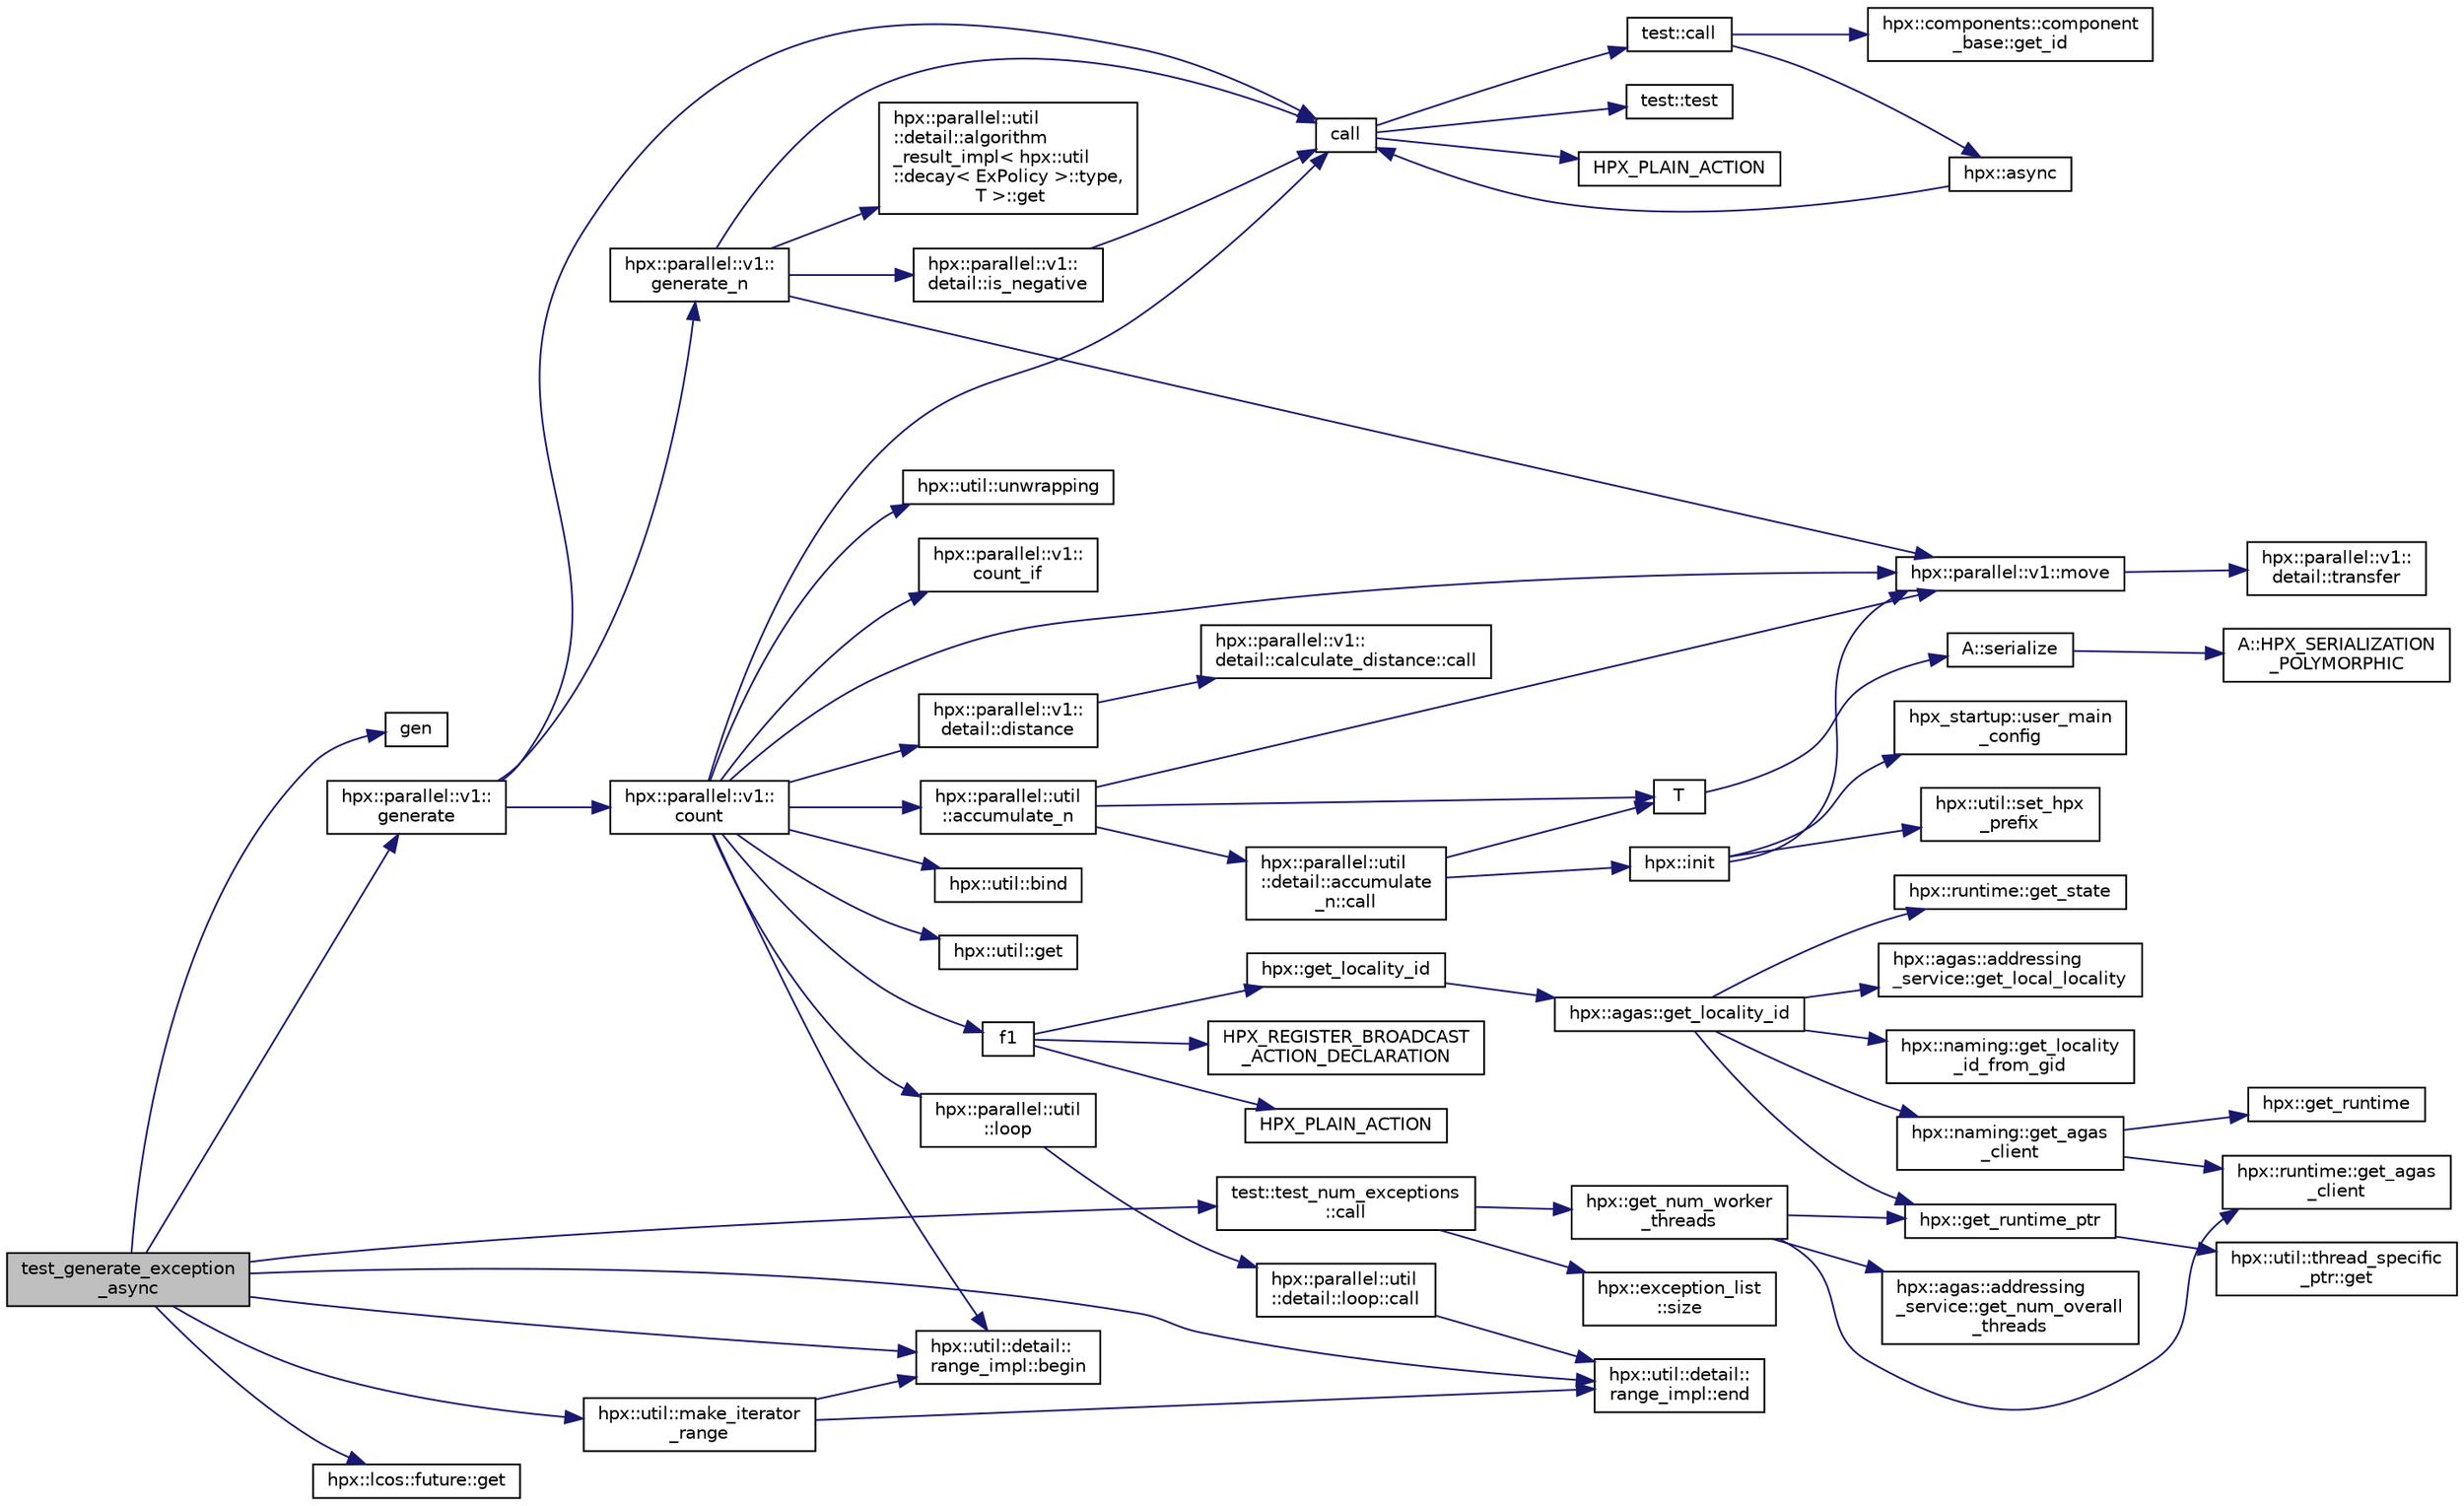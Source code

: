 digraph "test_generate_exception_async"
{
  edge [fontname="Helvetica",fontsize="10",labelfontname="Helvetica",labelfontsize="10"];
  node [fontname="Helvetica",fontsize="10",shape=record];
  rankdir="LR";
  Node432 [label="test_generate_exception\l_async",height=0.2,width=0.4,color="black", fillcolor="grey75", style="filled", fontcolor="black"];
  Node432 -> Node433 [color="midnightblue",fontsize="10",style="solid",fontname="Helvetica"];
  Node433 [label="gen",height=0.2,width=0.4,color="black", fillcolor="white", style="filled",URL="$d1/db5/rnd__future__reduce_8cpp.html#a4621694235e63056ade9557eed1948a4"];
  Node432 -> Node434 [color="midnightblue",fontsize="10",style="solid",fontname="Helvetica"];
  Node434 [label="hpx::parallel::v1::\lgenerate",height=0.2,width=0.4,color="black", fillcolor="white", style="filled",URL="$db/db9/namespacehpx_1_1parallel_1_1v1.html#a1f74f2be2954d6fbd8278df5fedb946a"];
  Node434 -> Node435 [color="midnightblue",fontsize="10",style="solid",fontname="Helvetica"];
  Node435 [label="hpx::parallel::v1::\lgenerate_n",height=0.2,width=0.4,color="black", fillcolor="white", style="filled",URL="$db/db9/namespacehpx_1_1parallel_1_1v1.html#a9fd6a170d9742750007e88805764ec8a"];
  Node435 -> Node436 [color="midnightblue",fontsize="10",style="solid",fontname="Helvetica"];
  Node436 [label="hpx::parallel::v1::\ldetail::is_negative",height=0.2,width=0.4,color="black", fillcolor="white", style="filled",URL="$d2/ddd/namespacehpx_1_1parallel_1_1v1_1_1detail.html#adf2e40fc4b20ad0fd442ee3118a4d527"];
  Node436 -> Node437 [color="midnightblue",fontsize="10",style="solid",fontname="Helvetica"];
  Node437 [label="call",height=0.2,width=0.4,color="black", fillcolor="white", style="filled",URL="$d2/d67/promise__1620_8cpp.html#a58357f0b82bc761e1d0b9091ed563a70"];
  Node437 -> Node438 [color="midnightblue",fontsize="10",style="solid",fontname="Helvetica"];
  Node438 [label="test::test",height=0.2,width=0.4,color="black", fillcolor="white", style="filled",URL="$d8/d89/structtest.html#ab42d5ece712d716b04cb3f686f297a26"];
  Node437 -> Node439 [color="midnightblue",fontsize="10",style="solid",fontname="Helvetica"];
  Node439 [label="HPX_PLAIN_ACTION",height=0.2,width=0.4,color="black", fillcolor="white", style="filled",URL="$d2/d67/promise__1620_8cpp.html#ab96aab827a4b1fcaf66cfe0ba83fef23"];
  Node437 -> Node440 [color="midnightblue",fontsize="10",style="solid",fontname="Helvetica"];
  Node440 [label="test::call",height=0.2,width=0.4,color="black", fillcolor="white", style="filled",URL="$d8/d89/structtest.html#aeb29e7ed6518b9426ccf1344c52620ae"];
  Node440 -> Node441 [color="midnightblue",fontsize="10",style="solid",fontname="Helvetica"];
  Node441 [label="hpx::async",height=0.2,width=0.4,color="black", fillcolor="white", style="filled",URL="$d8/d83/namespacehpx.html#acb7d8e37b73b823956ce144f9a57eaa4"];
  Node441 -> Node437 [color="midnightblue",fontsize="10",style="solid",fontname="Helvetica"];
  Node440 -> Node442 [color="midnightblue",fontsize="10",style="solid",fontname="Helvetica"];
  Node442 [label="hpx::components::component\l_base::get_id",height=0.2,width=0.4,color="black", fillcolor="white", style="filled",URL="$d2/de6/classhpx_1_1components_1_1component__base.html#a4c8fd93514039bdf01c48d66d82b19cd"];
  Node435 -> Node443 [color="midnightblue",fontsize="10",style="solid",fontname="Helvetica"];
  Node443 [label="hpx::parallel::util\l::detail::algorithm\l_result_impl\< hpx::util\l::decay\< ExPolicy \>::type,\l T \>::get",height=0.2,width=0.4,color="black", fillcolor="white", style="filled",URL="$d2/d42/structhpx_1_1parallel_1_1util_1_1detail_1_1algorithm__result__impl.html#ab5b051e8ec74eff5e0e62fd63f5d377e"];
  Node435 -> Node444 [color="midnightblue",fontsize="10",style="solid",fontname="Helvetica"];
  Node444 [label="hpx::parallel::v1::move",height=0.2,width=0.4,color="black", fillcolor="white", style="filled",URL="$db/db9/namespacehpx_1_1parallel_1_1v1.html#aa7c4ede081ce786c9d1eb1adff495cfc"];
  Node444 -> Node445 [color="midnightblue",fontsize="10",style="solid",fontname="Helvetica"];
  Node445 [label="hpx::parallel::v1::\ldetail::transfer",height=0.2,width=0.4,color="black", fillcolor="white", style="filled",URL="$d2/ddd/namespacehpx_1_1parallel_1_1v1_1_1detail.html#ab1b56a05e1885ca7cc7ffa1804dd2f3c"];
  Node435 -> Node437 [color="midnightblue",fontsize="10",style="solid",fontname="Helvetica"];
  Node434 -> Node446 [color="midnightblue",fontsize="10",style="solid",fontname="Helvetica"];
  Node446 [label="hpx::parallel::v1::\lcount",height=0.2,width=0.4,color="black", fillcolor="white", style="filled",URL="$db/db9/namespacehpx_1_1parallel_1_1v1.html#a19d058114a2bd44801aab4176b188e23"];
  Node446 -> Node447 [color="midnightblue",fontsize="10",style="solid",fontname="Helvetica"];
  Node447 [label="hpx::parallel::v1::\lcount_if",height=0.2,width=0.4,color="black", fillcolor="white", style="filled",URL="$db/db9/namespacehpx_1_1parallel_1_1v1.html#ad836ff017ec208c2d6388a9b47b05ce0"];
  Node446 -> Node448 [color="midnightblue",fontsize="10",style="solid",fontname="Helvetica"];
  Node448 [label="f1",height=0.2,width=0.4,color="black", fillcolor="white", style="filled",URL="$d8/d8b/broadcast_8cpp.html#a1751fbd41f2529b84514a9dbd767959a"];
  Node448 -> Node449 [color="midnightblue",fontsize="10",style="solid",fontname="Helvetica"];
  Node449 [label="hpx::get_locality_id",height=0.2,width=0.4,color="black", fillcolor="white", style="filled",URL="$d8/d83/namespacehpx.html#a158d7c54a657bb364c1704033010697b",tooltip="Return the number of the locality this function is being called from. "];
  Node449 -> Node450 [color="midnightblue",fontsize="10",style="solid",fontname="Helvetica"];
  Node450 [label="hpx::agas::get_locality_id",height=0.2,width=0.4,color="black", fillcolor="white", style="filled",URL="$dc/d54/namespacehpx_1_1agas.html#a491cc2ddecdf0f1a9129900caa6a4d3e"];
  Node450 -> Node451 [color="midnightblue",fontsize="10",style="solid",fontname="Helvetica"];
  Node451 [label="hpx::get_runtime_ptr",height=0.2,width=0.4,color="black", fillcolor="white", style="filled",URL="$d8/d83/namespacehpx.html#af29daf2bb3e01b4d6495a1742b6cce64"];
  Node451 -> Node452 [color="midnightblue",fontsize="10",style="solid",fontname="Helvetica"];
  Node452 [label="hpx::util::thread_specific\l_ptr::get",height=0.2,width=0.4,color="black", fillcolor="white", style="filled",URL="$d4/d4c/structhpx_1_1util_1_1thread__specific__ptr.html#a3b27d8520710478aa41d1f74206bdba9"];
  Node450 -> Node453 [color="midnightblue",fontsize="10",style="solid",fontname="Helvetica"];
  Node453 [label="hpx::runtime::get_state",height=0.2,width=0.4,color="black", fillcolor="white", style="filled",URL="$d0/d7b/classhpx_1_1runtime.html#ab405f80e060dac95d624520f38b0524c"];
  Node450 -> Node454 [color="midnightblue",fontsize="10",style="solid",fontname="Helvetica"];
  Node454 [label="hpx::naming::get_agas\l_client",height=0.2,width=0.4,color="black", fillcolor="white", style="filled",URL="$d4/dc9/namespacehpx_1_1naming.html#a0408fffd5d34b620712a801b0ae3b032"];
  Node454 -> Node455 [color="midnightblue",fontsize="10",style="solid",fontname="Helvetica"];
  Node455 [label="hpx::get_runtime",height=0.2,width=0.4,color="black", fillcolor="white", style="filled",URL="$d8/d83/namespacehpx.html#aef902cc6c7dd3b9fbadf34d1e850a070"];
  Node454 -> Node456 [color="midnightblue",fontsize="10",style="solid",fontname="Helvetica"];
  Node456 [label="hpx::runtime::get_agas\l_client",height=0.2,width=0.4,color="black", fillcolor="white", style="filled",URL="$d0/d7b/classhpx_1_1runtime.html#aeb5dddd30d6b9861669af8ad44d1a96a"];
  Node450 -> Node457 [color="midnightblue",fontsize="10",style="solid",fontname="Helvetica"];
  Node457 [label="hpx::agas::addressing\l_service::get_local_locality",height=0.2,width=0.4,color="black", fillcolor="white", style="filled",URL="$db/d58/structhpx_1_1agas_1_1addressing__service.html#ab52c19a37c2a7a006c6c15f90ad0539c"];
  Node450 -> Node458 [color="midnightblue",fontsize="10",style="solid",fontname="Helvetica"];
  Node458 [label="hpx::naming::get_locality\l_id_from_gid",height=0.2,width=0.4,color="black", fillcolor="white", style="filled",URL="$d4/dc9/namespacehpx_1_1naming.html#a7fd43037784560bd04fda9b49e33529f"];
  Node448 -> Node459 [color="midnightblue",fontsize="10",style="solid",fontname="Helvetica"];
  Node459 [label="HPX_PLAIN_ACTION",height=0.2,width=0.4,color="black", fillcolor="white", style="filled",URL="$d8/d8b/broadcast_8cpp.html#a19685a0394ce6a99351f7a679f6eeefc"];
  Node448 -> Node460 [color="midnightblue",fontsize="10",style="solid",fontname="Helvetica"];
  Node460 [label="HPX_REGISTER_BROADCAST\l_ACTION_DECLARATION",height=0.2,width=0.4,color="black", fillcolor="white", style="filled",URL="$d7/d38/addressing__service_8cpp.html#a573d764d9cb34eec46a4bdffcf07875f"];
  Node446 -> Node461 [color="midnightblue",fontsize="10",style="solid",fontname="Helvetica"];
  Node461 [label="hpx::parallel::util\l::loop",height=0.2,width=0.4,color="black", fillcolor="white", style="filled",URL="$df/dc6/namespacehpx_1_1parallel_1_1util.html#a3f434e00f42929aac85debb8c5782213"];
  Node461 -> Node462 [color="midnightblue",fontsize="10",style="solid",fontname="Helvetica"];
  Node462 [label="hpx::parallel::util\l::detail::loop::call",height=0.2,width=0.4,color="black", fillcolor="white", style="filled",URL="$da/d06/structhpx_1_1parallel_1_1util_1_1detail_1_1loop.html#a5c5e8dbda782f09cdb7bc2509e3bf09e"];
  Node462 -> Node463 [color="midnightblue",fontsize="10",style="solid",fontname="Helvetica"];
  Node463 [label="hpx::util::detail::\lrange_impl::end",height=0.2,width=0.4,color="black", fillcolor="white", style="filled",URL="$d4/d4a/namespacehpx_1_1util_1_1detail_1_1range__impl.html#afb2ea48b0902f52ee4d8b764807b4316"];
  Node446 -> Node464 [color="midnightblue",fontsize="10",style="solid",fontname="Helvetica"];
  Node464 [label="hpx::util::bind",height=0.2,width=0.4,color="black", fillcolor="white", style="filled",URL="$df/dad/namespacehpx_1_1util.html#ad844caedf82a0173d6909d910c3e48c6"];
  Node446 -> Node444 [color="midnightblue",fontsize="10",style="solid",fontname="Helvetica"];
  Node446 -> Node465 [color="midnightblue",fontsize="10",style="solid",fontname="Helvetica"];
  Node465 [label="hpx::util::get",height=0.2,width=0.4,color="black", fillcolor="white", style="filled",URL="$df/dad/namespacehpx_1_1util.html#a5cbd3c41f03f4d4acaedaa4777e3cc02"];
  Node446 -> Node437 [color="midnightblue",fontsize="10",style="solid",fontname="Helvetica"];
  Node446 -> Node466 [color="midnightblue",fontsize="10",style="solid",fontname="Helvetica"];
  Node466 [label="hpx::parallel::v1::\ldetail::distance",height=0.2,width=0.4,color="black", fillcolor="white", style="filled",URL="$d2/ddd/namespacehpx_1_1parallel_1_1v1_1_1detail.html#a6bea3c6a5f470cad11f27ee6bab4a33f"];
  Node466 -> Node467 [color="midnightblue",fontsize="10",style="solid",fontname="Helvetica"];
  Node467 [label="hpx::parallel::v1::\ldetail::calculate_distance::call",height=0.2,width=0.4,color="black", fillcolor="white", style="filled",URL="$db/dfa/structhpx_1_1parallel_1_1v1_1_1detail_1_1calculate__distance.html#a950a6627830a7d019ac0e734b0a447bf"];
  Node446 -> Node468 [color="midnightblue",fontsize="10",style="solid",fontname="Helvetica"];
  Node468 [label="hpx::util::unwrapping",height=0.2,width=0.4,color="black", fillcolor="white", style="filled",URL="$df/dad/namespacehpx_1_1util.html#a7529d9ac687684c33403cdd1f9cef8e4"];
  Node446 -> Node469 [color="midnightblue",fontsize="10",style="solid",fontname="Helvetica"];
  Node469 [label="hpx::parallel::util\l::accumulate_n",height=0.2,width=0.4,color="black", fillcolor="white", style="filled",URL="$df/dc6/namespacehpx_1_1parallel_1_1util.html#af19f9a2722f97c2247ea5d0dbb5e2d25"];
  Node469 -> Node470 [color="midnightblue",fontsize="10",style="solid",fontname="Helvetica"];
  Node470 [label="hpx::parallel::util\l::detail::accumulate\l_n::call",height=0.2,width=0.4,color="black", fillcolor="white", style="filled",URL="$d8/d3b/structhpx_1_1parallel_1_1util_1_1detail_1_1accumulate__n.html#a765aceb8ab313fc92f7c4aaf70ccca8f"];
  Node470 -> Node471 [color="midnightblue",fontsize="10",style="solid",fontname="Helvetica"];
  Node471 [label="hpx::init",height=0.2,width=0.4,color="black", fillcolor="white", style="filled",URL="$d8/d83/namespacehpx.html#a3c694ea960b47c56b33351ba16e3d76b",tooltip="Main entry point for launching the HPX runtime system. "];
  Node471 -> Node472 [color="midnightblue",fontsize="10",style="solid",fontname="Helvetica"];
  Node472 [label="hpx::util::set_hpx\l_prefix",height=0.2,width=0.4,color="black", fillcolor="white", style="filled",URL="$df/dad/namespacehpx_1_1util.html#ae40a23c1ba0a48d9304dcf717a95793e"];
  Node471 -> Node473 [color="midnightblue",fontsize="10",style="solid",fontname="Helvetica"];
  Node473 [label="hpx_startup::user_main\l_config",height=0.2,width=0.4,color="black", fillcolor="white", style="filled",URL="$d3/dd2/namespacehpx__startup.html#aaac571d88bd3912a4225a23eb3261637"];
  Node471 -> Node444 [color="midnightblue",fontsize="10",style="solid",fontname="Helvetica"];
  Node470 -> Node474 [color="midnightblue",fontsize="10",style="solid",fontname="Helvetica"];
  Node474 [label="T",height=0.2,width=0.4,color="black", fillcolor="white", style="filled",URL="$db/d33/polymorphic__semiintrusive__template_8cpp.html#ad187658f9cb91c1312b39ae7e896f1ea"];
  Node474 -> Node475 [color="midnightblue",fontsize="10",style="solid",fontname="Helvetica"];
  Node475 [label="A::serialize",height=0.2,width=0.4,color="black", fillcolor="white", style="filled",URL="$d7/da0/struct_a.html#a5f5c287cf471e274ed9dda0da1592212"];
  Node475 -> Node476 [color="midnightblue",fontsize="10",style="solid",fontname="Helvetica"];
  Node476 [label="A::HPX_SERIALIZATION\l_POLYMORPHIC",height=0.2,width=0.4,color="black", fillcolor="white", style="filled",URL="$d7/da0/struct_a.html#ada978cc156cebbafddb1f3aa4c01918c"];
  Node469 -> Node444 [color="midnightblue",fontsize="10",style="solid",fontname="Helvetica"];
  Node469 -> Node474 [color="midnightblue",fontsize="10",style="solid",fontname="Helvetica"];
  Node446 -> Node477 [color="midnightblue",fontsize="10",style="solid",fontname="Helvetica"];
  Node477 [label="hpx::util::detail::\lrange_impl::begin",height=0.2,width=0.4,color="black", fillcolor="white", style="filled",URL="$d4/d4a/namespacehpx_1_1util_1_1detail_1_1range__impl.html#a31e165df2b865cdd961f35ce938db41a"];
  Node434 -> Node437 [color="midnightblue",fontsize="10",style="solid",fontname="Helvetica"];
  Node432 -> Node478 [color="midnightblue",fontsize="10",style="solid",fontname="Helvetica"];
  Node478 [label="hpx::util::make_iterator\l_range",height=0.2,width=0.4,color="black", fillcolor="white", style="filled",URL="$df/dad/namespacehpx_1_1util.html#a49707ae2d183b9b09845ed3d17655a28"];
  Node478 -> Node477 [color="midnightblue",fontsize="10",style="solid",fontname="Helvetica"];
  Node478 -> Node463 [color="midnightblue",fontsize="10",style="solid",fontname="Helvetica"];
  Node432 -> Node477 [color="midnightblue",fontsize="10",style="solid",fontname="Helvetica"];
  Node432 -> Node463 [color="midnightblue",fontsize="10",style="solid",fontname="Helvetica"];
  Node432 -> Node479 [color="midnightblue",fontsize="10",style="solid",fontname="Helvetica"];
  Node479 [label="hpx::lcos::future::get",height=0.2,width=0.4,color="black", fillcolor="white", style="filled",URL="$d0/d33/classhpx_1_1lcos_1_1future.html#a8c28269486d5620ac48af349f17bb41c"];
  Node432 -> Node480 [color="midnightblue",fontsize="10",style="solid",fontname="Helvetica"];
  Node480 [label="test::test_num_exceptions\l::call",height=0.2,width=0.4,color="black", fillcolor="white", style="filled",URL="$da/ddb/structtest_1_1test__num__exceptions.html#a2c1e3b76f9abd4d358ae0258203b90b7"];
  Node480 -> Node481 [color="midnightblue",fontsize="10",style="solid",fontname="Helvetica"];
  Node481 [label="hpx::exception_list\l::size",height=0.2,width=0.4,color="black", fillcolor="white", style="filled",URL="$d2/def/classhpx_1_1exception__list.html#ae4e3e1b70e8185033656d891749a234e"];
  Node480 -> Node482 [color="midnightblue",fontsize="10",style="solid",fontname="Helvetica"];
  Node482 [label="hpx::get_num_worker\l_threads",height=0.2,width=0.4,color="black", fillcolor="white", style="filled",URL="$d8/d83/namespacehpx.html#ae0cb050327ed37e6863061bd1761409e",tooltip="Return the number of worker OS- threads used to execute HPX threads. "];
  Node482 -> Node451 [color="midnightblue",fontsize="10",style="solid",fontname="Helvetica"];
  Node482 -> Node456 [color="midnightblue",fontsize="10",style="solid",fontname="Helvetica"];
  Node482 -> Node483 [color="midnightblue",fontsize="10",style="solid",fontname="Helvetica"];
  Node483 [label="hpx::agas::addressing\l_service::get_num_overall\l_threads",height=0.2,width=0.4,color="black", fillcolor="white", style="filled",URL="$db/d58/structhpx_1_1agas_1_1addressing__service.html#a55800470ad2b28e283653df58d59ec49"];
}
